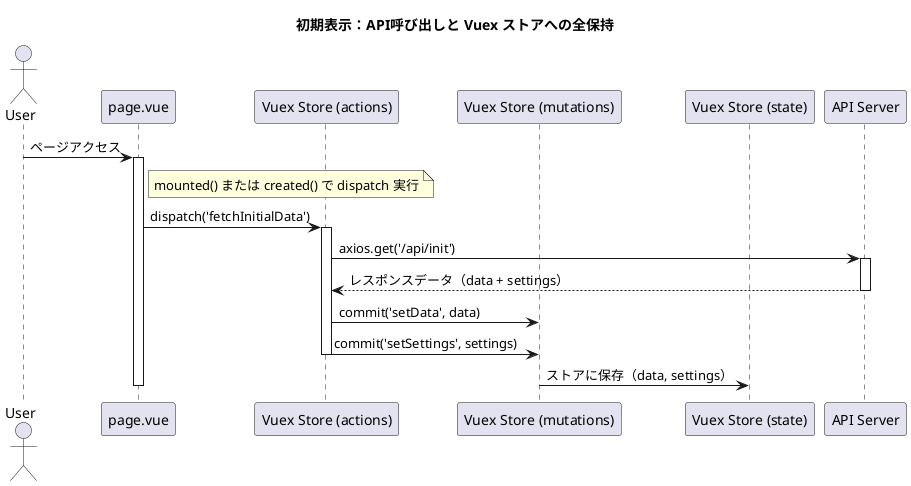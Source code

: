 @startuml
title 初期表示：API呼び出しと Vuex ストアへの全保持

actor User
participant "page.vue" as Page
participant "Vuex Store (actions)" as Actions
participant "Vuex Store (mutations)" as Mutations
participant "Vuex Store (state)" as State
participant "API Server" as API

User -> Page : ページアクセス
activate Page

note right of Page
  mounted() または created() で dispatch 実行
end note

Page -> Actions : dispatch('fetchInitialData')
activate Actions

Actions -> API : axios.get('/api/init')
activate API
API --> Actions : レスポンスデータ（data + settings）
deactivate API

Actions -> Mutations : commit('setData', data)
Actions -> Mutations : commit('setSettings', settings)
deactivate Actions

Mutations -> State : ストアに保存（data, settings）

deactivate Page
@enduml
